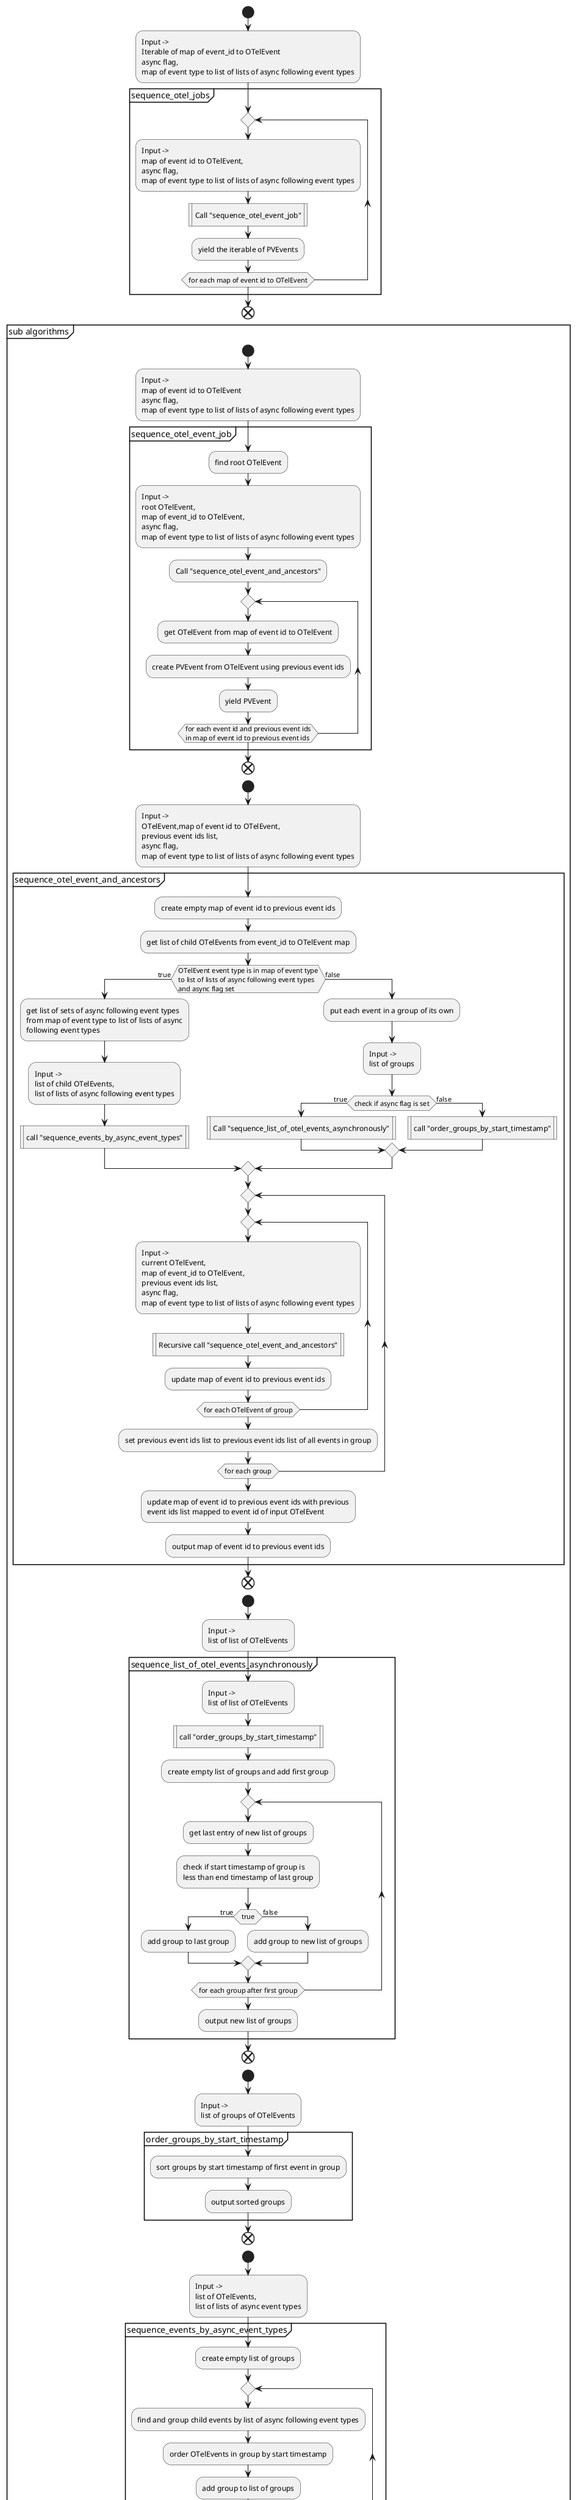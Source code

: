 @startuml
    start
    :Input ->\nIterable of map of event_id to OTelEvent\nasync flag,\nmap of event type to list of lists of async following event types;
    partition "sequence_otel_jobs" {
        repeat
            :Input ->\nmap of event id to OTelEvent,\nasync flag,\nmap of event type to list of lists of async following event types;
            :Call "sequence_otel_event_job"|
            :yield the iterable of PVEvents;
        repeat while (for each map of event id to OTelEvent)
    }
    end
    partition "sub algorithms" {
        start
        :Input ->\nmap of event id to OTelEvent\nasync flag,\nmap of event type to list of lists of async following event types;
        group "sequence_otel_event_job"
            :find root OTelEvent;
            :Input ->\nroot OTelEvent,\nmap of event_id to OTelEvent,\nasync flag,\nmap of event type to list of lists of async following event types;
            :Call "sequence_otel_event_and_ancestors";
            repeat
                :get OTelEvent from map of event id to OTelEvent;
                :create PVEvent from OTelEvent using previous event ids;
                :yield PVEvent;
            repeat while (for each event id and previous event ids\nin map of event id to previous event ids)
        end group
        end
        start
        :Input ->\nOTelEvent,map of event id to OTelEvent,\nprevious event ids list,\nasync flag,\nmap of event type to list of lists of async following event types;
        group "sequence_otel_event_and_ancestors"
            :create empty map of event id to previous event ids;
            :get list of child OTelEvents from event_id to OTelEvent map;
            if (OTelEvent event type is in map of event type\nto list of lists of async following event types\nand async flag set) then (true)
                :get list of sets of async following event types\nfrom map of event type to list of lists of async\nfollowing event types;
                :Input ->\nlist of child OTelEvents,\nlist of lists of async following event types;
                :call "sequence_events_by_async_event_types"|
            else (false)
                :put each event in a group of its own;
                :Input ->\nlist of groups;
                if (check if async flag is set) then (true) 
                    :Call "sequence_list_of_otel_events_asynchronously"|
                else (false)
                    :call "order_groups_by_start_timestamp"|
                endif
            endif
            repeat
                repeat
                    :Input ->\ncurrent OTelEvent,\nmap of event_id to OTelEvent,\nprevious event ids list,\nasync flag,\nmap of event type to list of lists of async following event types;
                    :Recursive call "sequence_otel_event_and_ancestors"|
                    :update map of event id to previous event ids;
                repeat while (for each OTelEvent of group)
                :set previous event ids list to previous event ids list of all events in group;
            repeat while (for each group)
            :update map of event id to previous event ids with previous\nevent ids list mapped to event id of input OTelEvent;
            :output map of event id to previous event ids;
        end group
        end
        start
        :Input ->\nlist of list of OTelEvents;
        group "sequence_list_of_otel_events_asynchronously"
            :Input ->\nlist of list of OTelEvents;
            :call "order_groups_by_start_timestamp"|
            :create empty list of groups and add first group;
            repeat
                :get last entry of new list of groups;
                :check if start timestamp of group is\nless than end timestamp of last group;
                if (true) then (true)
                    :add group to last group;
                else (false)
                    :add group to new list of groups;
                endif
            repeat while (for each group after first group)
            :output new list of groups;
        end group
        end
        start
        :Input ->\nlist of groups of OTelEvents;
        group "order_groups_by_start_timestamp"
            :sort groups by start timestamp of first event in group;
            :output sorted groups;
        end group
        end
        start
        :Input ->\nlist of OTelEvents,\nlist of lists of async event types;
        group "sequence_events_by_async_event_types"
            :create empty list of groups;
            repeat
                :find and group child events by list of async following event types;
                :order OTelEvents in group by start timestamp;
                :add group to list of groups;
            repeat while (for each set of async following event types)
            :Input ->\nlist of groups;
            :call "order_groups_by_start_timestamp"|
            :output sorted list of groups;
        end group
        end
    }
@enduml